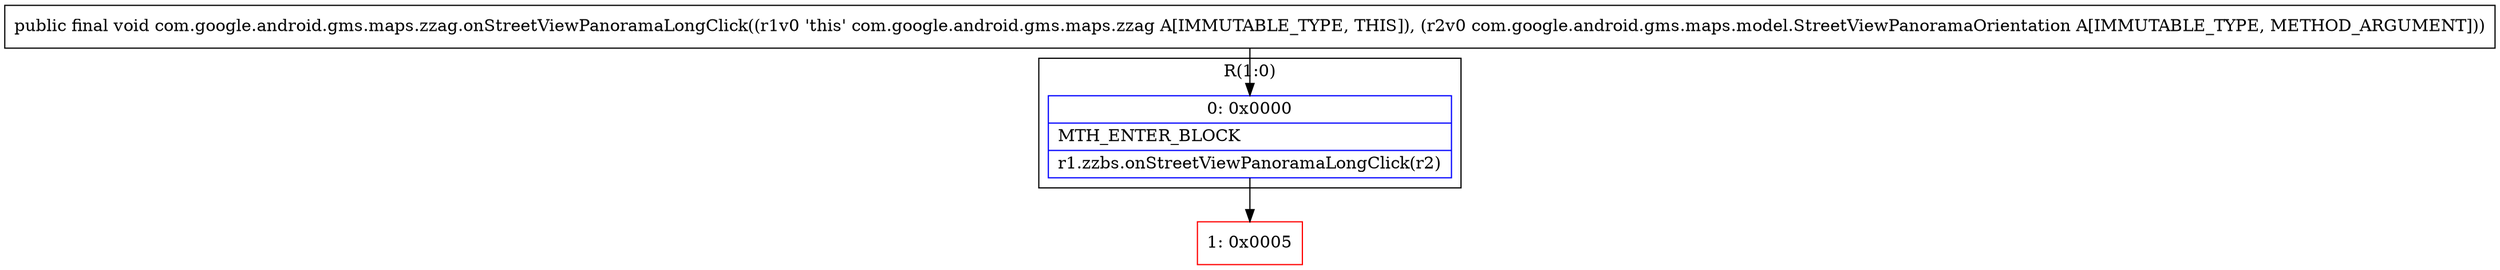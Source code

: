 digraph "CFG forcom.google.android.gms.maps.zzag.onStreetViewPanoramaLongClick(Lcom\/google\/android\/gms\/maps\/model\/StreetViewPanoramaOrientation;)V" {
subgraph cluster_Region_1565743053 {
label = "R(1:0)";
node [shape=record,color=blue];
Node_0 [shape=record,label="{0\:\ 0x0000|MTH_ENTER_BLOCK\l|r1.zzbs.onStreetViewPanoramaLongClick(r2)\l}"];
}
Node_1 [shape=record,color=red,label="{1\:\ 0x0005}"];
MethodNode[shape=record,label="{public final void com.google.android.gms.maps.zzag.onStreetViewPanoramaLongClick((r1v0 'this' com.google.android.gms.maps.zzag A[IMMUTABLE_TYPE, THIS]), (r2v0 com.google.android.gms.maps.model.StreetViewPanoramaOrientation A[IMMUTABLE_TYPE, METHOD_ARGUMENT])) }"];
MethodNode -> Node_0;
Node_0 -> Node_1;
}

